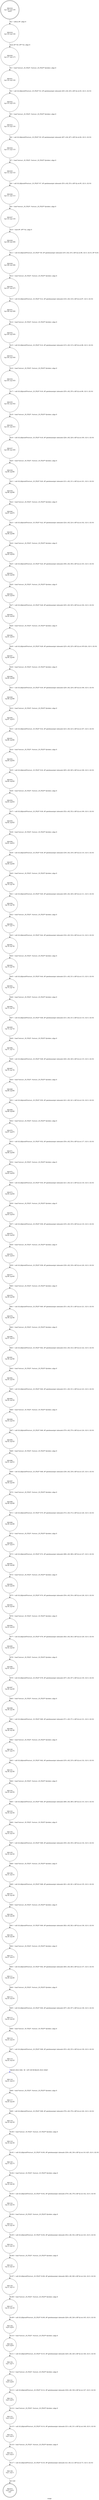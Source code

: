 digraph usage {
label="usage"
81015 [label="N81015\n(rp:0, ep:0)\nexit", shape="doublecircle"]
81016 [label="N81016\n(rp:119, ep:119)\nentry", shape="doublecircle"]
81016 -> 81018 [label="%2 = alloca i8*, align 8"]
81018 [label="N81018\n(rp:118, ep:118)", shape="circle"]
81018 -> 81020 [label="store i8* %0, i8** %2, align 8"]
81020 [label="N81020\n(rp:117, ep:117)", shape="circle"]
81020 -> 81021 [label="%3 = load %struct._IO_FILE*, %struct._IO_FILE** @stderr, align 8"]
81021 [label="N81021\n(rp:116, ep:116)", shape="circle"]
81021 -> 81022 [label="%4 = call i32 @fprintf(%struct._IO_FILE* %3, i8* getelementptr inbounds ([45 x i8], [45 x i8]* @.str.93, i32 0, i32 0))"]
81022 [label="N81022\n(rp:115, ep:115)", shape="circle"]
81022 -> 81023 [label="%5 = load %struct._IO_FILE*, %struct._IO_FILE** @stderr, align 8"]
81023 [label="N81023\n(rp:114, ep:114)", shape="circle"]
81023 -> 81024 [label="%6 = call i32 @fprintf(%struct._IO_FILE* %5, i8* getelementptr inbounds ([67 x i8], [67 x i8]* @.str.94, i32 0, i32 0))"]
81024 [label="N81024\n(rp:113, ep:113)", shape="circle"]
81024 -> 81025 [label="%7 = load %struct._IO_FILE*, %struct._IO_FILE** @stderr, align 8"]
81025 [label="N81025\n(rp:112, ep:112)", shape="circle"]
81025 -> 81026 [label="%8 = call i32 @fprintf(%struct._IO_FILE* %7, i8* getelementptr inbounds ([53 x i8], [53 x i8]* @.str.95, i32 0, i32 0))"]
81026 [label="N81026\n(rp:111, ep:111)", shape="circle"]
81026 -> 81027 [label="%9 = load %struct._IO_FILE*, %struct._IO_FILE** @stderr, align 8"]
81027 [label="N81027\n(rp:110, ep:110)", shape="circle"]
81027 -> 81028 [label="%10 = load i8*, i8** %2, align 8"]
81028 [label="N81028\n(rp:109, ep:109)", shape="circle"]
81028 -> 81029 [label="%11 = call i32 @fprintf(%struct._IO_FILE* %9, i8* getelementptr inbounds ([35 x i8], [35 x i8]* @.str.96, i32 0, i32 0), i8* %10)"]
81029 [label="N81029\n(rp:108, ep:108)", shape="circle"]
81029 -> 81030 [label="%12 = load %struct._IO_FILE*, %struct._IO_FILE** @stderr, align 8"]
81030 [label="N81030\n(rp:107, ep:107)", shape="circle"]
81030 -> 81031 [label="%13 = call i32 @fprintf(%struct._IO_FILE* %12, i8* getelementptr inbounds ([18 x i8], [18 x i8]* @.str.97, i32 0, i32 0))"]
81031 [label="N81031\n(rp:106, ep:106)", shape="circle"]
81031 -> 81032 [label="%14 = load %struct._IO_FILE*, %struct._IO_FILE** @stderr, align 8"]
81032 [label="N81032\n(rp:105, ep:105)", shape="circle"]
81032 -> 81033 [label="%15 = call i32 @fprintf(%struct._IO_FILE* %14, i8* getelementptr inbounds ([15 x i8], [15 x i8]* @.str.98, i32 0, i32 0))"]
81033 [label="N81033\n(rp:104, ep:104)", shape="circle"]
81033 -> 81034 [label="%16 = load %struct._IO_FILE*, %struct._IO_FILE** @stderr, align 8"]
81034 [label="N81034\n(rp:103, ep:103)", shape="circle"]
81034 -> 81035 [label="%17 = call i32 @fprintf(%struct._IO_FILE* %16, i8* getelementptr inbounds ([55 x i8], [55 x i8]* @.str.99, i32 0, i32 0))"]
81035 [label="N81035\n(rp:102, ep:102)", shape="circle"]
81035 -> 81036 [label="%18 = load %struct._IO_FILE*, %struct._IO_FILE** @stderr, align 8"]
81036 [label="N81036\n(rp:101, ep:101)", shape="circle"]
81036 -> 81037 [label="%19 = call i32 @fprintf(%struct._IO_FILE* %18, i8* getelementptr inbounds ([26 x i8], [26 x i8]* @.str.100, i32 0, i32 0))"]
81037 [label="N81037\n(rp:100, ep:100)", shape="circle"]
81037 -> 81038 [label="%20 = load %struct._IO_FILE*, %struct._IO_FILE** @stderr, align 8"]
81038 [label="N81038\n(rp:99, ep:99)", shape="circle"]
81038 -> 81039 [label="%21 = call i32 @fprintf(%struct._IO_FILE* %20, i8* getelementptr inbounds ([31 x i8], [31 x i8]* @.str.101, i32 0, i32 0))"]
81039 [label="N81039\n(rp:98, ep:98)", shape="circle"]
81039 -> 81040 [label="%22 = load %struct._IO_FILE*, %struct._IO_FILE** @stderr, align 8"]
81040 [label="N81040\n(rp:97, ep:97)", shape="circle"]
81040 -> 81041 [label="%23 = call i32 @fprintf(%struct._IO_FILE* %22, i8* getelementptr inbounds ([24 x i8], [24 x i8]* @.str.102, i32 0, i32 0))"]
81041 [label="N81041\n(rp:96, ep:96)", shape="circle"]
81041 -> 81042 [label="%24 = load %struct._IO_FILE*, %struct._IO_FILE** @stderr, align 8"]
81042 [label="N81042\n(rp:95, ep:95)", shape="circle"]
81042 -> 81043 [label="%25 = call i32 @fprintf(%struct._IO_FILE* %24, i8* getelementptr inbounds ([56 x i8], [56 x i8]* @.str.103, i32 0, i32 0))"]
81043 [label="N81043\n(rp:94, ep:94)", shape="circle"]
81043 -> 81044 [label="%26 = load %struct._IO_FILE*, %struct._IO_FILE** @stderr, align 8"]
81044 [label="N81044\n(rp:93, ep:93)", shape="circle"]
81044 -> 81045 [label="%27 = call i32 @fprintf(%struct._IO_FILE* %26, i8* getelementptr inbounds ([45 x i8], [45 x i8]* @.str.104, i32 0, i32 0))"]
81045 [label="N81045\n(rp:92, ep:92)", shape="circle"]
81045 -> 81046 [label="%28 = load %struct._IO_FILE*, %struct._IO_FILE** @stderr, align 8"]
81046 [label="N81046\n(rp:91, ep:91)", shape="circle"]
81046 -> 81047 [label="%29 = call i32 @fprintf(%struct._IO_FILE* %28, i8* getelementptr inbounds ([25 x i8], [25 x i8]* @.str.105.424, i32 0, i32 0))"]
81047 [label="N81047\n(rp:90, ep:90)", shape="circle"]
81047 -> 81048 [label="%30 = load %struct._IO_FILE*, %struct._IO_FILE** @stderr, align 8"]
81048 [label="N81048\n(rp:89, ep:89)", shape="circle"]
81048 -> 81049 [label="%31 = call i32 @fprintf(%struct._IO_FILE* %30, i8* getelementptr inbounds ([29 x i8], [29 x i8]* @.str.106, i32 0, i32 0))"]
81049 [label="N81049\n(rp:88, ep:88)", shape="circle"]
81049 -> 81050 [label="%32 = load %struct._IO_FILE*, %struct._IO_FILE** @stderr, align 8"]
81050 [label="N81050\n(rp:87, ep:87)", shape="circle"]
81050 -> 81051 [label="%33 = call i32 @fprintf(%struct._IO_FILE* %32, i8* getelementptr inbounds ([23 x i8], [23 x i8]* @.str.107, i32 0, i32 0))"]
81051 [label="N81051\n(rp:86, ep:86)", shape="circle"]
81051 -> 81052 [label="%34 = load %struct._IO_FILE*, %struct._IO_FILE** @stderr, align 8"]
81052 [label="N81052\n(rp:85, ep:85)", shape="circle"]
81052 -> 81053 [label="%35 = call i32 @fprintf(%struct._IO_FILE* %34, i8* getelementptr inbounds ([65 x i8], [65 x i8]* @.str.108, i32 0, i32 0))"]
81053 [label="N81053\n(rp:84, ep:84)", shape="circle"]
81053 -> 81054 [label="%36 = load %struct._IO_FILE*, %struct._IO_FILE** @stderr, align 8"]
81054 [label="N81054\n(rp:83, ep:83)", shape="circle"]
81054 -> 81055 [label="%37 = call i32 @fprintf(%struct._IO_FILE* %36, i8* getelementptr inbounds ([52 x i8], [52 x i8]* @.str.109, i32 0, i32 0))"]
81055 [label="N81055\n(rp:82, ep:82)", shape="circle"]
81055 -> 81056 [label="%38 = load %struct._IO_FILE*, %struct._IO_FILE** @stderr, align 8"]
81056 [label="N81056\n(rp:81, ep:81)", shape="circle"]
81056 -> 81057 [label="%39 = call i32 @fprintf(%struct._IO_FILE* %38, i8* getelementptr inbounds ([39 x i8], [39 x i8]* @.str.110, i32 0, i32 0))"]
81057 [label="N81057\n(rp:80, ep:80)", shape="circle"]
81057 -> 81058 [label="%40 = load %struct._IO_FILE*, %struct._IO_FILE** @stderr, align 8"]
81058 [label="N81058\n(rp:79, ep:79)", shape="circle"]
81058 -> 81059 [label="%41 = call i32 @fprintf(%struct._IO_FILE* %40, i8* getelementptr inbounds ([49 x i8], [49 x i8]* @.str.111, i32 0, i32 0))"]
81059 [label="N81059\n(rp:78, ep:78)", shape="circle"]
81059 -> 81060 [label="%42 = load %struct._IO_FILE*, %struct._IO_FILE** @stderr, align 8"]
81060 [label="N81060\n(rp:77, ep:77)", shape="circle"]
81060 -> 81061 [label="%43 = call i32 @fprintf(%struct._IO_FILE* %42, i8* getelementptr inbounds ([34 x i8], [34 x i8]* @.str.112, i32 0, i32 0))"]
81061 [label="N81061\n(rp:76, ep:76)", shape="circle"]
81061 -> 81062 [label="%44 = load %struct._IO_FILE*, %struct._IO_FILE** @stderr, align 8"]
81062 [label="N81062\n(rp:75, ep:75)", shape="circle"]
81062 -> 81063 [label="%45 = call i32 @fprintf(%struct._IO_FILE* %44, i8* getelementptr inbounds ([31 x i8], [31 x i8]* @.str.113, i32 0, i32 0))"]
81063 [label="N81063\n(rp:74, ep:74)", shape="circle"]
81063 -> 81064 [label="%46 = load %struct._IO_FILE*, %struct._IO_FILE** @stderr, align 8"]
81064 [label="N81064\n(rp:73, ep:73)", shape="circle"]
81064 -> 81065 [label="%47 = call i32 @fprintf(%struct._IO_FILE* %46, i8* getelementptr inbounds ([31 x i8], [31 x i8]* @.str.114, i32 0, i32 0))"]
81065 [label="N81065\n(rp:72, ep:72)", shape="circle"]
81065 -> 81066 [label="%48 = load %struct._IO_FILE*, %struct._IO_FILE** @stderr, align 8"]
81066 [label="N81066\n(rp:71, ep:71)", shape="circle"]
81066 -> 81067 [label="%49 = call i32 @fprintf(%struct._IO_FILE* %48, i8* getelementptr inbounds ([40 x i8], [40 x i8]* @.str.115, i32 0, i32 0))"]
81067 [label="N81067\n(rp:70, ep:70)", shape="circle"]
81067 -> 81068 [label="%50 = load %struct._IO_FILE*, %struct._IO_FILE** @stderr, align 8"]
81068 [label="N81068\n(rp:69, ep:69)", shape="circle"]
81068 -> 81069 [label="%51 = call i32 @fprintf(%struct._IO_FILE* %50, i8* getelementptr inbounds ([41 x i8], [41 x i8]* @.str.116, i32 0, i32 0))"]
81069 [label="N81069\n(rp:68, ep:68)", shape="circle"]
81069 -> 81070 [label="%52 = load %struct._IO_FILE*, %struct._IO_FILE** @stderr, align 8"]
81070 [label="N81070\n(rp:67, ep:67)", shape="circle"]
81070 -> 81071 [label="%53 = call i32 @fprintf(%struct._IO_FILE* %52, i8* getelementptr inbounds ([54 x i8], [54 x i8]* @.str.117, i32 0, i32 0))"]
81071 [label="N81071\n(rp:66, ep:66)", shape="circle"]
81071 -> 81072 [label="%54 = load %struct._IO_FILE*, %struct._IO_FILE** @stderr, align 8"]
81072 [label="N81072\n(rp:65, ep:65)", shape="circle"]
81072 -> 81073 [label="%55 = call i32 @fprintf(%struct._IO_FILE* %54, i8* getelementptr inbounds ([21 x i8], [21 x i8]* @.str.118, i32 0, i32 0))"]
81073 [label="N81073\n(rp:64, ep:64)", shape="circle"]
81073 -> 81074 [label="%56 = load %struct._IO_FILE*, %struct._IO_FILE** @stderr, align 8"]
81074 [label="N81074\n(rp:63, ep:63)", shape="circle"]
81074 -> 81075 [label="%57 = call i32 @fprintf(%struct._IO_FILE* %56, i8* getelementptr inbounds ([35 x i8], [35 x i8]* @.str.119, i32 0, i32 0))"]
81075 [label="N81075\n(rp:62, ep:62)", shape="circle"]
81075 -> 81076 [label="%58 = load %struct._IO_FILE*, %struct._IO_FILE** @stderr, align 8"]
81076 [label="N81076\n(rp:61, ep:61)", shape="circle"]
81076 -> 81077 [label="%59 = call i32 @fprintf(%struct._IO_FILE* %58, i8* getelementptr inbounds ([39 x i8], [39 x i8]* @.str.120, i32 0, i32 0))"]
81077 [label="N81077\n(rp:60, ep:60)", shape="circle"]
81077 -> 81078 [label="%60 = load %struct._IO_FILE*, %struct._IO_FILE** @stderr, align 8"]
81078 [label="N81078\n(rp:59, ep:59)", shape="circle"]
81078 -> 81079 [label="%61 = call i32 @fprintf(%struct._IO_FILE* %60, i8* getelementptr inbounds ([51 x i8], [51 x i8]* @.str.121, i32 0, i32 0))"]
81079 [label="N81079\n(rp:58, ep:58)", shape="circle"]
81079 -> 81080 [label="%62 = load %struct._IO_FILE*, %struct._IO_FILE** @stderr, align 8"]
81080 [label="N81080\n(rp:57, ep:57)", shape="circle"]
81080 -> 81081 [label="%63 = call i32 @fprintf(%struct._IO_FILE* %62, i8* getelementptr inbounds ([32 x i8], [32 x i8]* @.str.122, i32 0, i32 0))"]
81081 [label="N81081\n(rp:56, ep:56)", shape="circle"]
81081 -> 81082 [label="%64 = load %struct._IO_FILE*, %struct._IO_FILE** @stderr, align 8"]
81082 [label="N81082\n(rp:55, ep:55)", shape="circle"]
81082 -> 81083 [label="%65 = call i32 @fprintf(%struct._IO_FILE* %64, i8* getelementptr inbounds ([31 x i8], [31 x i8]* @.str.123, i32 0, i32 0))"]
81083 [label="N81083\n(rp:54, ep:54)", shape="circle"]
81083 -> 81084 [label="%66 = load %struct._IO_FILE*, %struct._IO_FILE** @stderr, align 8"]
81084 [label="N81084\n(rp:53, ep:53)", shape="circle"]
81084 -> 81085 [label="%67 = call i32 @fprintf(%struct._IO_FILE* %66, i8* getelementptr inbounds ([70 x i8], [70 x i8]* @.str.124, i32 0, i32 0))"]
81085 [label="N81085\n(rp:52, ep:52)", shape="circle"]
81085 -> 81086 [label="%68 = load %struct._IO_FILE*, %struct._IO_FILE** @stderr, align 8"]
81086 [label="N81086\n(rp:51, ep:51)", shape="circle"]
81086 -> 81087 [label="%69 = call i32 @fprintf(%struct._IO_FILE* %68, i8* getelementptr inbounds ([38 x i8], [38 x i8]* @.str.125, i32 0, i32 0))"]
81087 [label="N81087\n(rp:50, ep:50)", shape="circle"]
81087 -> 81088 [label="%70 = load %struct._IO_FILE*, %struct._IO_FILE** @stderr, align 8"]
81088 [label="N81088\n(rp:49, ep:49)", shape="circle"]
81088 -> 81089 [label="%71 = call i32 @fprintf(%struct._IO_FILE* %70, i8* getelementptr inbounds ([72 x i8], [72 x i8]* @.str.126, i32 0, i32 0))"]
81089 [label="N81089\n(rp:48, ep:48)", shape="circle"]
81089 -> 81090 [label="%72 = load %struct._IO_FILE*, %struct._IO_FILE** @stderr, align 8"]
81090 [label="N81090\n(rp:47, ep:47)", shape="circle"]
81090 -> 81091 [label="%73 = call i32 @fprintf(%struct._IO_FILE* %72, i8* getelementptr inbounds ([88 x i8], [88 x i8]* @.str.127, i32 0, i32 0))"]
81091 [label="N81091\n(rp:46, ep:46)", shape="circle"]
81091 -> 81092 [label="%74 = load %struct._IO_FILE*, %struct._IO_FILE** @stderr, align 8"]
81092 [label="N81092\n(rp:45, ep:45)", shape="circle"]
81092 -> 81093 [label="%75 = call i32 @fprintf(%struct._IO_FILE* %74, i8* getelementptr inbounds ([54 x i8], [54 x i8]* @.str.128, i32 0, i32 0))"]
81093 [label="N81093\n(rp:44, ep:44)", shape="circle"]
81093 -> 81094 [label="%76 = load %struct._IO_FILE*, %struct._IO_FILE** @stderr, align 8"]
81094 [label="N81094\n(rp:43, ep:43)", shape="circle"]
81094 -> 81095 [label="%77 = call i32 @fprintf(%struct._IO_FILE* %76, i8* getelementptr inbounds ([92 x i8], [92 x i8]* @.str.129, i32 0, i32 0))"]
81095 [label="N81095\n(rp:42, ep:42)", shape="circle"]
81095 -> 81096 [label="%78 = load %struct._IO_FILE*, %struct._IO_FILE** @stderr, align 8"]
81096 [label="N81096\n(rp:41, ep:41)", shape="circle"]
81096 -> 81097 [label="%79 = call i32 @fprintf(%struct._IO_FILE* %78, i8* getelementptr inbounds ([57 x i8], [57 x i8]* @.str.130, i32 0, i32 0))"]
81097 [label="N81097\n(rp:40, ep:40)", shape="circle"]
81097 -> 81098 [label="%80 = load %struct._IO_FILE*, %struct._IO_FILE** @stderr, align 8"]
81098 [label="N81098\n(rp:39, ep:39)", shape="circle"]
81098 -> 81099 [label="%81 = call i32 @fprintf(%struct._IO_FILE* %80, i8* getelementptr inbounds ([71 x i8], [71 x i8]* @.str.131, i32 0, i32 0))"]
81099 [label="N81099\n(rp:38, ep:38)", shape="circle"]
81099 -> 81100 [label="%82 = load %struct._IO_FILE*, %struct._IO_FILE** @stderr, align 8"]
81100 [label="N81100\n(rp:37, ep:37)", shape="circle"]
81100 -> 81101 [label="%83 = call i32 @fprintf(%struct._IO_FILE* %82, i8* getelementptr inbounds ([35 x i8], [35 x i8]* @.str.132, i32 0, i32 0))"]
81101 [label="N81101\n(rp:36, ep:36)", shape="circle"]
81101 -> 81102 [label="%84 = load %struct._IO_FILE*, %struct._IO_FILE** @stderr, align 8"]
81102 [label="N81102\n(rp:35, ep:35)", shape="circle"]
81102 -> 81103 [label="%85 = call i32 @fprintf(%struct._IO_FILE* %84, i8* getelementptr inbounds ([86 x i8], [86 x i8]* @.str.133, i32 0, i32 0))"]
81103 [label="N81103\n(rp:34, ep:34)", shape="circle"]
81103 -> 81104 [label="%86 = load %struct._IO_FILE*, %struct._IO_FILE** @stderr, align 8"]
81104 [label="N81104\n(rp:33, ep:33)", shape="circle"]
81104 -> 81105 [label="%87 = call i32 @fprintf(%struct._IO_FILE* %86, i8* getelementptr inbounds ([50 x i8], [50 x i8]* @.str.134, i32 0, i32 0))"]
81105 [label="N81105\n(rp:32, ep:32)", shape="circle"]
81105 -> 81106 [label="%88 = load %struct._IO_FILE*, %struct._IO_FILE** @stderr, align 8"]
81106 [label="N81106\n(rp:31, ep:31)", shape="circle"]
81106 -> 81107 [label="%89 = call i32 @fprintf(%struct._IO_FILE* %88, i8* getelementptr inbounds ([61 x i8], [61 x i8]* @.str.135, i32 0, i32 0))"]
81107 [label="N81107\n(rp:30, ep:30)", shape="circle"]
81107 -> 81108 [label="%90 = load %struct._IO_FILE*, %struct._IO_FILE** @stderr, align 8"]
81108 [label="N81108\n(rp:29, ep:29)", shape="circle"]
81108 -> 81109 [label="%91 = call i32 @fprintf(%struct._IO_FILE* %90, i8* getelementptr inbounds ([82 x i8], [82 x i8]* @.str.136, i32 0, i32 0))"]
81109 [label="N81109\n(rp:28, ep:28)", shape="circle"]
81109 -> 81110 [label="%92 = load %struct._IO_FILE*, %struct._IO_FILE** @stderr, align 8"]
81110 [label="N81110\n(rp:27, ep:27)", shape="circle"]
81110 -> 81111 [label="%93 = call i32 @fprintf(%struct._IO_FILE* %92, i8* getelementptr inbounds ([84 x i8], [84 x i8]* @.str.137, i32 0, i32 0))"]
81111 [label="N81111\n(rp:26, ep:26)", shape="circle"]
81111 -> 81112 [label="%94 = load %struct._IO_FILE*, %struct._IO_FILE** @stderr, align 8"]
81112 [label="N81112\n(rp:25, ep:25)", shape="circle"]
81112 -> 81113 [label="%95 = call i32 @fprintf(%struct._IO_FILE* %94, i8* getelementptr inbounds ([57 x i8], [57 x i8]* @.str.138, i32 0, i32 0))"]
81113 [label="N81113\n(rp:24, ep:24)", shape="circle"]
81113 -> 81114 [label="%96 = load %struct._IO_FILE*, %struct._IO_FILE** @stderr, align 8"]
81114 [label="N81114\n(rp:23, ep:23)", shape="circle"]
81114 -> 81115 [label="%97 = call i32 @fprintf(%struct._IO_FILE* %96, i8* getelementptr inbounds ([53 x i8], [53 x i8]* @.str.139, i32 0, i32 0))"]
81115 [label="N81115\n(rp:22, ep:22)", shape="circle"]
81115 -> 81116 [label="rdpsnd_show_help --@-- call void @rdpsnd_show_help()", style="dashed", color="blue"]
81116 [label="N81116\n(rp:21, ep:21)", shape="circle"]
81116 -> 81117 [label="%98 = load %struct._IO_FILE*, %struct._IO_FILE** @stderr, align 8"]
81117 [label="N81117\n(rp:20, ep:20)", shape="circle"]
81117 -> 81118 [label="%99 = call i32 @fprintf(%struct._IO_FILE* %98, i8* getelementptr inbounds ([76 x i8], [76 x i8]* @.str.140, i32 0, i32 0))"]
81118 [label="N81118\n(rp:19, ep:19)", shape="circle"]
81118 -> 81119 [label="%100 = load %struct._IO_FILE*, %struct._IO_FILE** @stderr, align 8"]
81119 [label="N81119\n(rp:18, ep:18)", shape="circle"]
81119 -> 81120 [label="%101 = call i32 @fprintf(%struct._IO_FILE* %100, i8* getelementptr inbounds ([36 x i8], [36 x i8]* @.str.141.425, i32 0, i32 0))"]
81120 [label="N81120\n(rp:17, ep:17)", shape="circle"]
81120 -> 81121 [label="%102 = load %struct._IO_FILE*, %struct._IO_FILE** @stderr, align 8"]
81121 [label="N81121\n(rp:16, ep:16)", shape="circle"]
81121 -> 81122 [label="%103 = call i32 @fprintf(%struct._IO_FILE* %102, i8* getelementptr inbounds ([78 x i8], [78 x i8]* @.str.142, i32 0, i32 0))"]
81122 [label="N81122\n(rp:15, ep:15)", shape="circle"]
81122 -> 81123 [label="%104 = load %struct._IO_FILE*, %struct._IO_FILE** @stderr, align 8"]
81123 [label="N81123\n(rp:14, ep:14)", shape="circle"]
81123 -> 81124 [label="%105 = call i32 @fprintf(%struct._IO_FILE* %104, i8* getelementptr inbounds ([52 x i8], [52 x i8]* @.str.143, i32 0, i32 0))"]
81124 [label="N81124\n(rp:13, ep:13)", shape="circle"]
81124 -> 81125 [label="%106 = load %struct._IO_FILE*, %struct._IO_FILE** @stderr, align 8"]
81125 [label="N81125\n(rp:12, ep:12)", shape="circle"]
81125 -> 81126 [label="%107 = call i32 @fprintf(%struct._IO_FILE* %106, i8* getelementptr inbounds ([60 x i8], [60 x i8]* @.str.144, i32 0, i32 0))"]
81126 [label="N81126\n(rp:11, ep:11)", shape="circle"]
81126 -> 81127 [label="%108 = load %struct._IO_FILE*, %struct._IO_FILE** @stderr, align 8"]
81127 [label="N81127\n(rp:10, ep:10)", shape="circle"]
81127 -> 81128 [label="%109 = call i32 @fprintf(%struct._IO_FILE* %108, i8* getelementptr inbounds ([26 x i8], [26 x i8]* @.str.145, i32 0, i32 0))"]
81128 [label="N81128\n(rp:9, ep:9)", shape="circle"]
81128 -> 81129 [label="%110 = load %struct._IO_FILE*, %struct._IO_FILE** @stderr, align 8"]
81129 [label="N81129\n(rp:8, ep:8)", shape="circle"]
81129 -> 81130 [label="%111 = call i32 @fprintf(%struct._IO_FILE* %110, i8* getelementptr inbounds ([26 x i8], [26 x i8]* @.str.146, i32 0, i32 0))"]
81130 [label="N81130\n(rp:7, ep:7)", shape="circle"]
81130 -> 81131 [label="%112 = load %struct._IO_FILE*, %struct._IO_FILE** @stderr, align 8"]
81131 [label="N81131\n(rp:6, ep:6)", shape="circle"]
81131 -> 81132 [label="%113 = call i32 @fprintf(%struct._IO_FILE* %112, i8* getelementptr inbounds ([36 x i8], [36 x i8]* @.str.147, i32 0, i32 0))"]
81132 [label="N81132\n(rp:5, ep:5)", shape="circle"]
81132 -> 81133 [label="%114 = load %struct._IO_FILE*, %struct._IO_FILE** @stderr, align 8"]
81133 [label="N81133\n(rp:4, ep:4)", shape="circle"]
81133 -> 81134 [label="%115 = call i32 @fprintf(%struct._IO_FILE* %114, i8* getelementptr inbounds ([31 x i8], [31 x i8]* @.str.148, i32 0, i32 0))"]
81134 [label="N81134\n(rp:3, ep:3)", shape="circle"]
81134 -> 81135 [label="%116 = load %struct._IO_FILE*, %struct._IO_FILE** @stderr, align 8"]
81135 [label="N81135\n(rp:2, ep:2)", shape="circle"]
81135 -> 81136 [label="%117 = call i32 @fprintf(%struct._IO_FILE* %116, i8* getelementptr inbounds ([2 x i8], [2 x i8]* @.str.73, i32 0, i32 0))"]
81136 [label="N81136\n(rp:1, ep:1)", shape="circle"]
81136 -> 81015 [label="ret void"]
}
